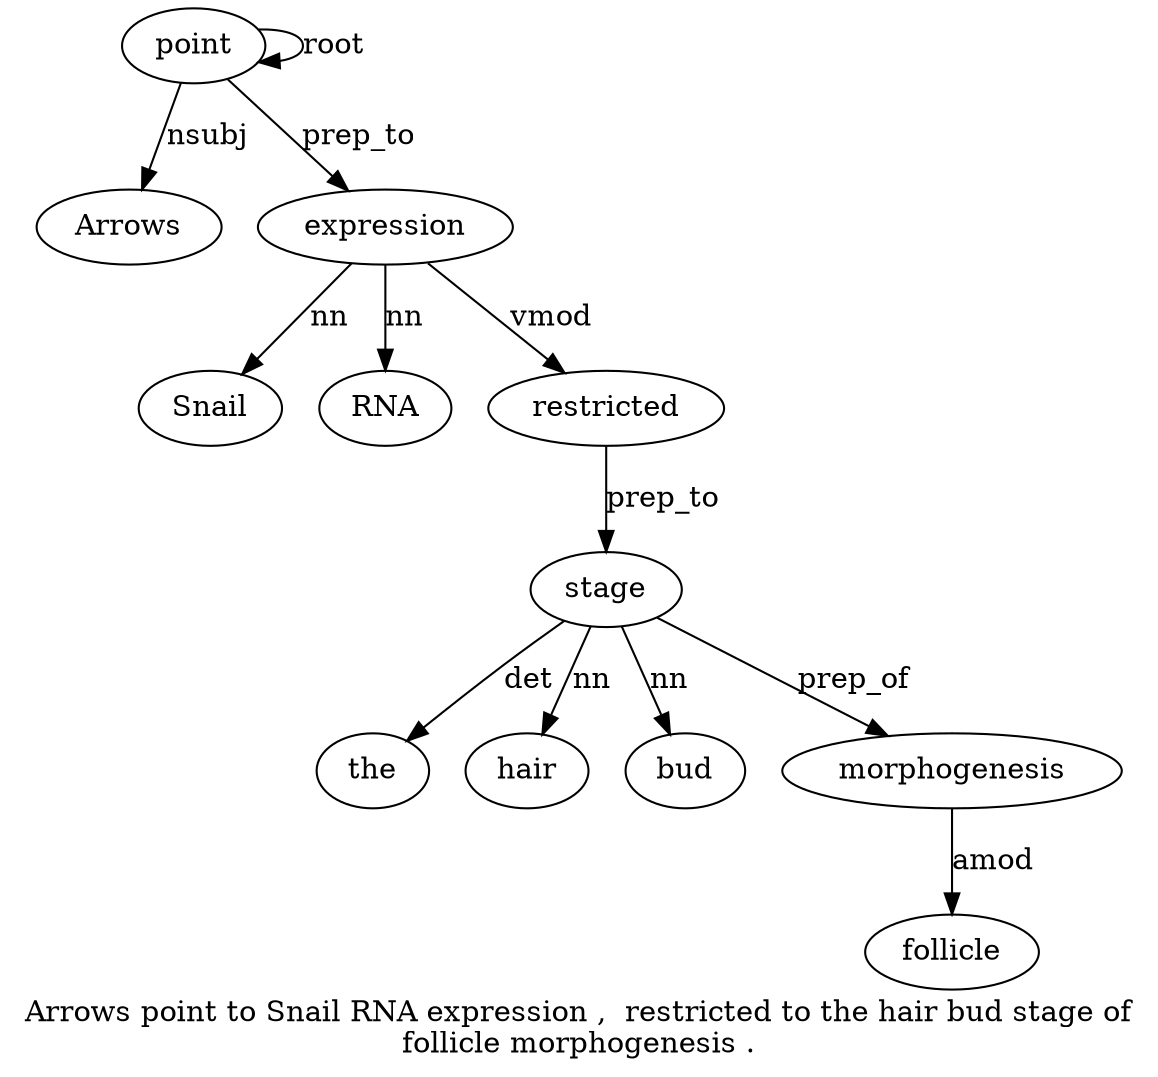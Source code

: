 digraph "Arrows point to Snail RNA expression ,  restricted to the hair bud stage of follicle morphogenesis ." {
label="Arrows point to Snail RNA expression ,  restricted to the hair bud stage of
follicle morphogenesis .";
point2 [style=filled, fillcolor=white, label=point];
Arrows1 [style=filled, fillcolor=white, label=Arrows];
point2 -> Arrows1  [label=nsubj];
point2 -> point2  [label=root];
expression6 [style=filled, fillcolor=white, label=expression];
Snail4 [style=filled, fillcolor=white, label=Snail];
expression6 -> Snail4  [label=nn];
RNA5 [style=filled, fillcolor=white, label=RNA];
expression6 -> RNA5  [label=nn];
point2 -> expression6  [label=prep_to];
restricted8 [style=filled, fillcolor=white, label=restricted];
expression6 -> restricted8  [label=vmod];
stage13 [style=filled, fillcolor=white, label=stage];
the10 [style=filled, fillcolor=white, label=the];
stage13 -> the10  [label=det];
hair11 [style=filled, fillcolor=white, label=hair];
stage13 -> hair11  [label=nn];
bud12 [style=filled, fillcolor=white, label=bud];
stage13 -> bud12  [label=nn];
restricted8 -> stage13  [label=prep_to];
morphogenesis16 [style=filled, fillcolor=white, label=morphogenesis];
follicle15 [style=filled, fillcolor=white, label=follicle];
morphogenesis16 -> follicle15  [label=amod];
stage13 -> morphogenesis16  [label=prep_of];
}
